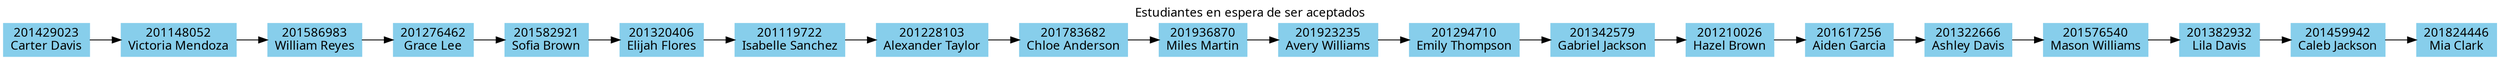 digraph G{

rankdir=LR; 
 node[shape=rectangle, style=filled, color=skyBlue, fontname="Century Gothic"]; 
 graph [fontname="Century Gothic"]; 
 labelloc="t"; label="Estudiantes en espera de ser aceptados"; 
0[label="201429023\nCarter Davis"]
1[label="201148052\nVictoria Mendoza"]
2[label="201586983\nWilliam Reyes"]
3[label="201276462\nGrace Lee"]
4[label="201582921\nSofia Brown"]
5[label="201320406\nElijah Flores"]
6[label="201119722\nIsabelle Sanchez"]
7[label="201228103\nAlexander Taylor"]
8[label="201783682\nChloe Anderson"]
9[label="201936870\nMiles Martin"]
10[label="201923235\nAvery Williams"]
11[label="201294710\nEmily Thompson"]
12[label="201342579\nGabriel Jackson"]
13[label="201210026\nHazel Brown"]
14[label="201617256\nAiden Garcia"]
15[label="201322666\nAshley Davis"]
16[label="201576540\nMason Williams"]
17[label="201382932\nLila Davis"]
18[label="201459942\nCaleb Jackson"]
19[label="201824446\nMia Clark"]
0 -> 1 -> 2 -> 3 -> 4 -> 5 -> 6 -> 7 -> 8 -> 9 -> 10 -> 11 -> 12 -> 13 -> 14 -> 15 -> 16 -> 17 -> 18 -> 19
}